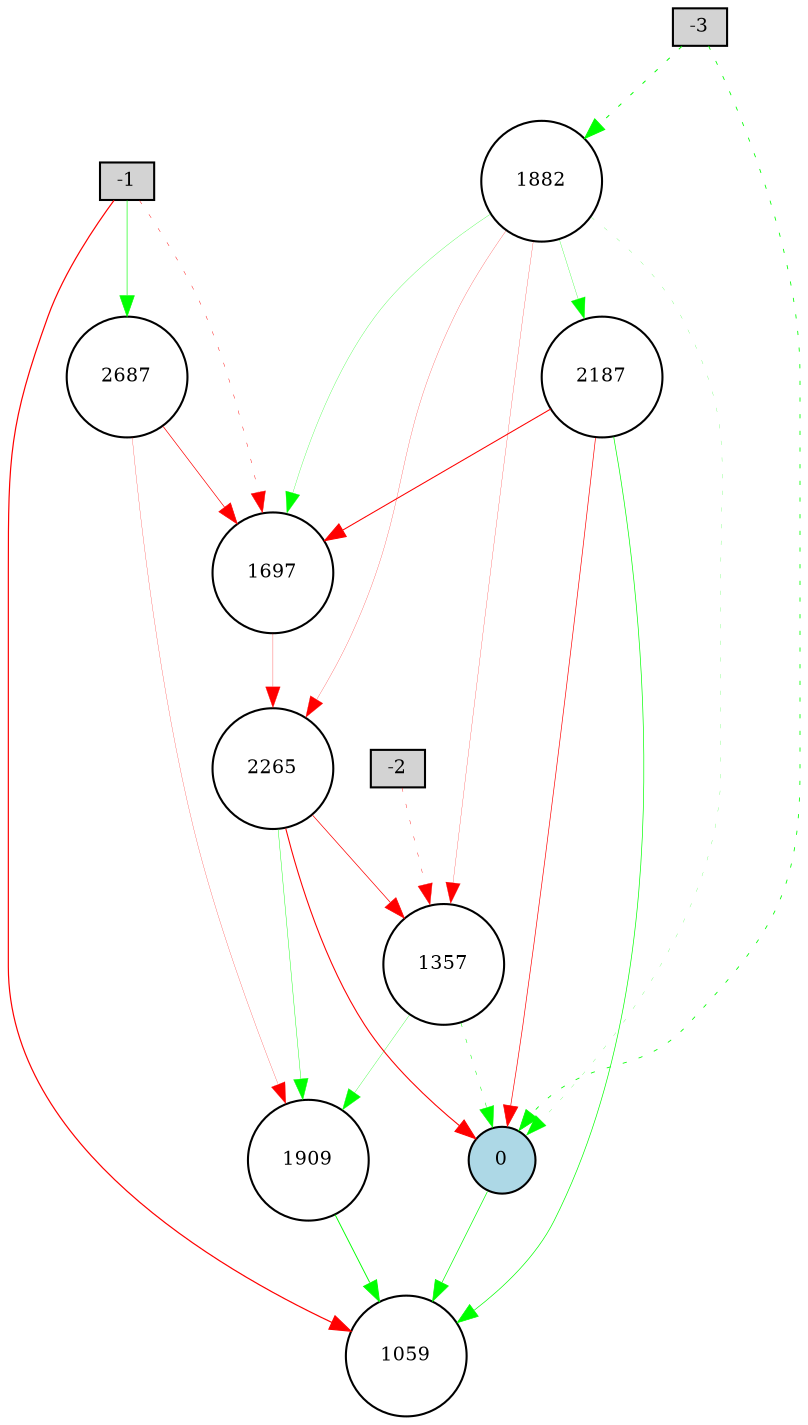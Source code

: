 digraph {
	node [fontsize=9 height=0.2 shape=circle width=0.2]
	-1 [fillcolor=lightgray shape=box style=filled]
	-2 [fillcolor=lightgray shape=box style=filled]
	-3 [fillcolor=lightgray shape=box style=filled]
	0 [fillcolor=lightblue style=filled]
	1697 [fillcolor=white style=filled]
	1059 [fillcolor=white style=filled]
	2187 [fillcolor=white style=filled]
	1357 [fillcolor=white style=filled]
	1909 [fillcolor=white style=filled]
	2265 [fillcolor=white style=filled]
	1882 [fillcolor=white style=filled]
	2687 [fillcolor=white style=filled]
	-3 -> 0 [color=green penwidth=0.3969968335406776 style=dotted]
	1357 -> 0 [color=green penwidth=0.23491115693766004 style=dotted]
	-2 -> 1357 [color=red penwidth=0.18506133302187555 style=dotted]
	-1 -> 1697 [color=red penwidth=0.20597930533243475 style=dotted]
	-3 -> 1882 [color=green penwidth=0.4651008051926736 style=dotted]
	1882 -> 0 [color=green penwidth=0.10045643555786632 style=dotted]
	1882 -> 1357 [color=red penwidth=0.11462874790549712 style=solid]
	1357 -> 1909 [color=green penwidth=0.14697804918016463 style=solid]
	0 -> 1059 [color=green penwidth=0.3213634798463221 style=solid]
	1909 -> 1059 [color=green penwidth=0.44709146470761674 style=solid]
	1882 -> 2187 [color=green penwidth=0.1417998339138105 style=solid]
	2187 -> 0 [color=red penwidth=0.3177960730897612 style=solid]
	2187 -> 1059 [color=green penwidth=0.33021205404918874 style=solid]
	1697 -> 2265 [color=red penwidth=0.1350245169911059 style=solid]
	2265 -> 0 [color=red penwidth=0.5122636219765105 style=solid]
	2265 -> 1909 [color=green penwidth=0.1953806844813857 style=solid]
	2265 -> 1357 [color=red penwidth=0.3434223598834598 style=solid]
	-1 -> 2687 [color=green penwidth=0.30000000000000004 style=solid]
	2687 -> 1697 [color=red penwidth=0.3277784341260639 style=solid]
	2187 -> 1697 [color=red penwidth=0.49701515525138906 style=solid]
	-1 -> 1059 [color=red penwidth=0.5753034003191381 style=solid]
	1882 -> 1697 [color=green penwidth=0.13365254476537097 style=solid]
	1882 -> 2265 [color=red penwidth=0.11342214108036504 style=solid]
	2687 -> 1909 [color=red penwidth=0.11263315952226997 style=solid]
}
